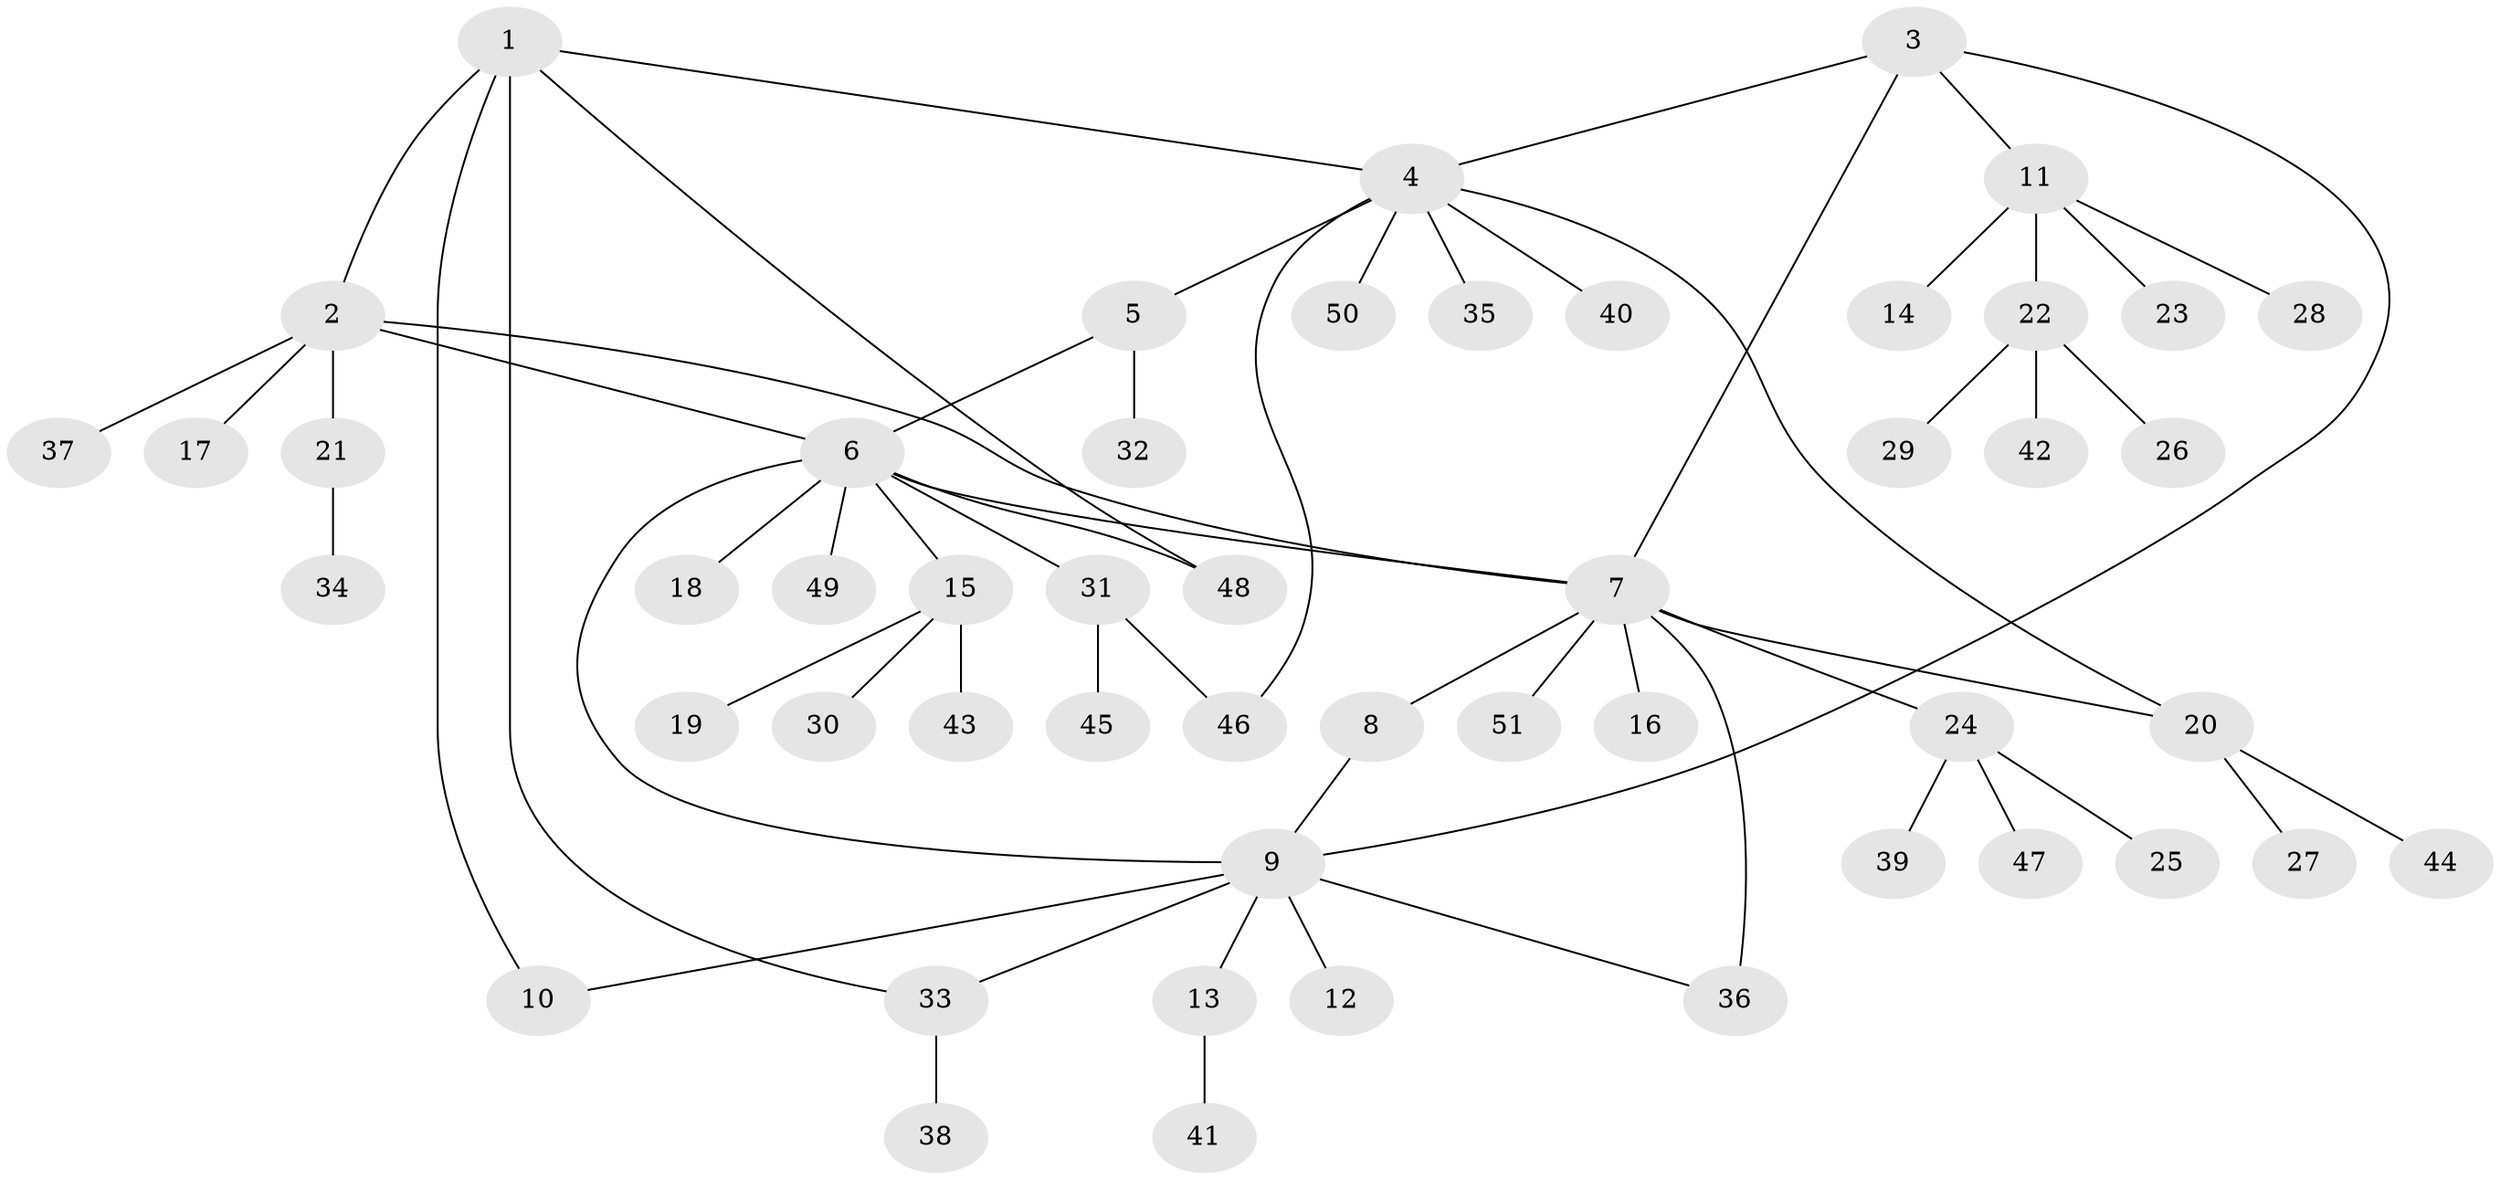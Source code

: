 // Generated by graph-tools (version 1.1) at 2025/26/03/09/25 03:26:48]
// undirected, 51 vertices, 61 edges
graph export_dot {
graph [start="1"]
  node [color=gray90,style=filled];
  1;
  2;
  3;
  4;
  5;
  6;
  7;
  8;
  9;
  10;
  11;
  12;
  13;
  14;
  15;
  16;
  17;
  18;
  19;
  20;
  21;
  22;
  23;
  24;
  25;
  26;
  27;
  28;
  29;
  30;
  31;
  32;
  33;
  34;
  35;
  36;
  37;
  38;
  39;
  40;
  41;
  42;
  43;
  44;
  45;
  46;
  47;
  48;
  49;
  50;
  51;
  1 -- 2;
  1 -- 4;
  1 -- 10;
  1 -- 33;
  1 -- 48;
  2 -- 6;
  2 -- 7;
  2 -- 17;
  2 -- 21;
  2 -- 37;
  3 -- 4;
  3 -- 7;
  3 -- 9;
  3 -- 11;
  4 -- 5;
  4 -- 20;
  4 -- 35;
  4 -- 40;
  4 -- 46;
  4 -- 50;
  5 -- 6;
  5 -- 32;
  6 -- 7;
  6 -- 9;
  6 -- 15;
  6 -- 18;
  6 -- 31;
  6 -- 48;
  6 -- 49;
  7 -- 8;
  7 -- 16;
  7 -- 20;
  7 -- 24;
  7 -- 36;
  7 -- 51;
  8 -- 9;
  9 -- 10;
  9 -- 12;
  9 -- 13;
  9 -- 33;
  9 -- 36;
  11 -- 14;
  11 -- 22;
  11 -- 23;
  11 -- 28;
  13 -- 41;
  15 -- 19;
  15 -- 30;
  15 -- 43;
  20 -- 27;
  20 -- 44;
  21 -- 34;
  22 -- 26;
  22 -- 29;
  22 -- 42;
  24 -- 25;
  24 -- 39;
  24 -- 47;
  31 -- 45;
  31 -- 46;
  33 -- 38;
}
